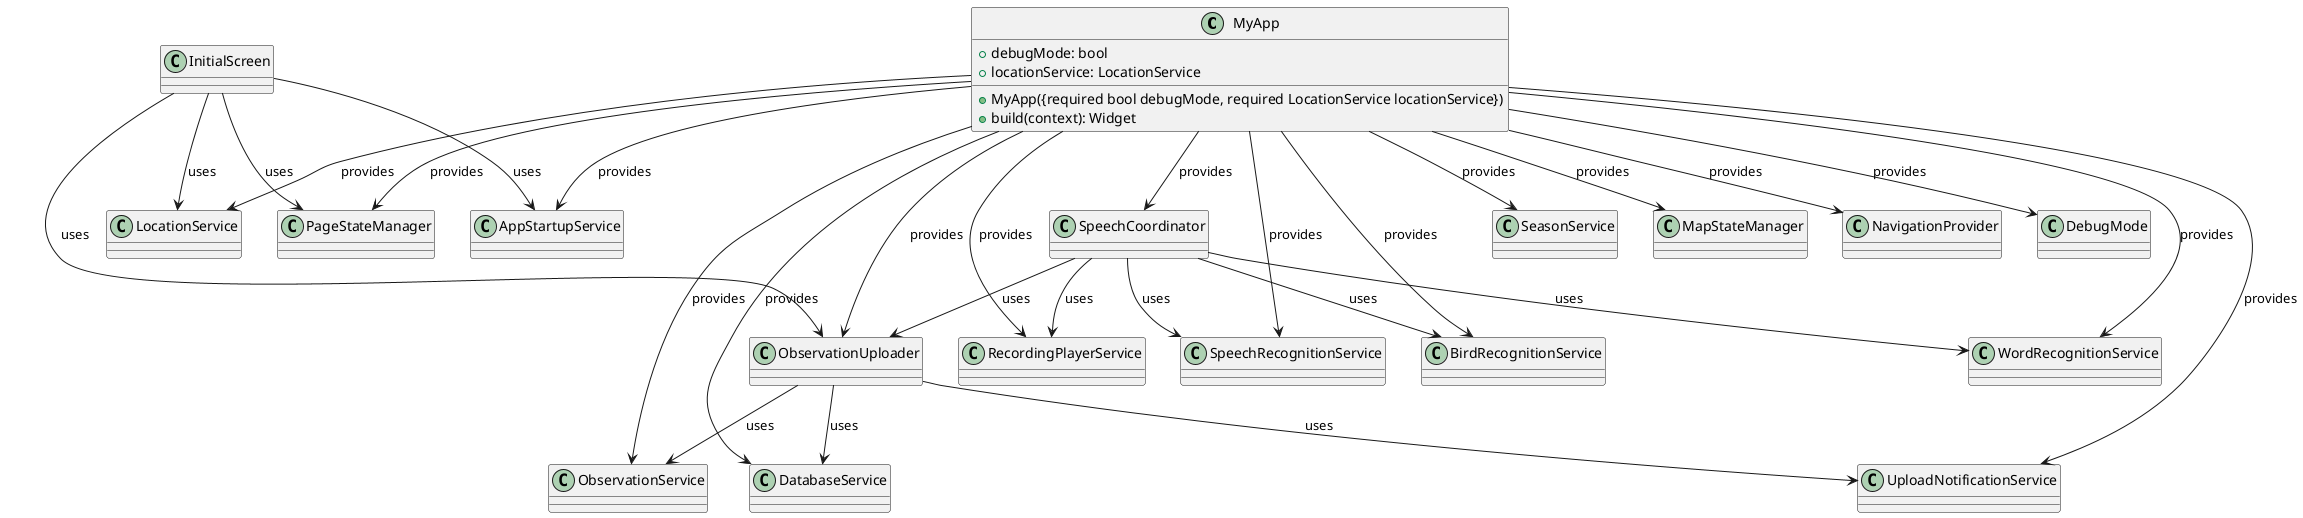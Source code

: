 @startuml

class MyApp
class InitialScreen
class AppStartupService
class SeasonService
class PageStateManager
class MapStateManager
class NavigationProvider
class UploadNotificationService
class DatabaseService
class ObservationService
class ObservationUploader
class RecordingPlayerService
class SpeechRecognitionService
class BirdRecognitionService
class WordRecognitionService
class SpeechCoordinator
class LocationService
class DebugMode

MyApp --> PageStateManager : provides
MyApp --> MapStateManager : provides
MyApp --> NavigationProvider : provides
MyApp --> UploadNotificationService : provides
MyApp --> DatabaseService : provides
MyApp --> ObservationService : provides
MyApp --> ObservationUploader : provides
MyApp --> RecordingPlayerService : provides
MyApp --> SpeechRecognitionService : provides
MyApp --> BirdRecognitionService : provides
MyApp --> WordRecognitionService : provides
MyApp --> SpeechCoordinator : provides
MyApp --> SeasonService : provides
MyApp --> AppStartupService : provides
MyApp --> LocationService : provides
MyApp --> DebugMode : provides

InitialScreen --> LocationService : uses
InitialScreen --> AppStartupService : uses
InitialScreen --> PageStateManager : uses
InitialScreen --> ObservationUploader : uses

SpeechCoordinator --> SpeechRecognitionService : uses
SpeechCoordinator --> BirdRecognitionService : uses
SpeechCoordinator --> WordRecognitionService : uses
SpeechCoordinator --> RecordingPlayerService : uses
SpeechCoordinator --> ObservationUploader : uses

ObservationUploader --> DatabaseService : uses
ObservationUploader --> ObservationService : uses
ObservationUploader --> UploadNotificationService : uses

class MyApp {
  +debugMode: bool
  +locationService: LocationService
  +MyApp({required bool debugMode, required LocationService locationService})
  +build(context): Widget
}


@enduml